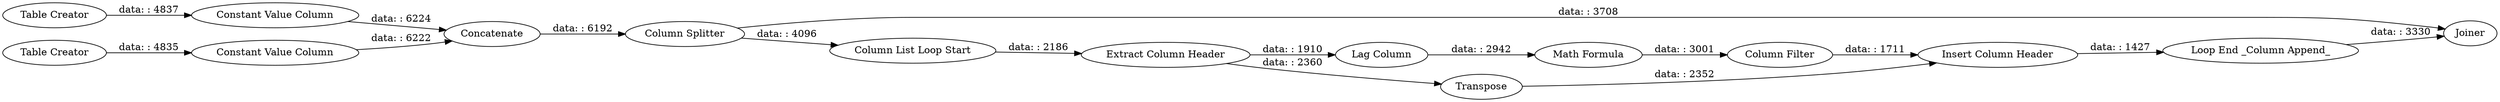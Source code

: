 digraph {
	"-250145106172416899_11" [label="Math Formula"]
	"-250145106172416899_5" [label=Concatenate]
	"-250145106172416899_10" [label="Extract Column Header"]
	"-250145106172416899_15" [label=Joiner]
	"-250145106172416899_3" [label="Constant Value Column"]
	"-250145106172416899_4" [label="Constant Value Column"]
	"-250145106172416899_2" [label="Table Creator"]
	"-250145106172416899_6" [label="Column List Loop Start"]
	"-250145106172416899_8" [label="Lag Column"]
	"-250145106172416899_1" [label="Table Creator"]
	"-250145106172416899_7" [label="Loop End _Column Append_"]
	"-250145106172416899_12" [label="Column Filter"]
	"-250145106172416899_9" [label="Column Splitter"]
	"-250145106172416899_13" [label="Insert Column Header"]
	"-250145106172416899_14" [label=Transpose]
	"-250145106172416899_10" -> "-250145106172416899_8" [label="data: : 1910"]
	"-250145106172416899_4" -> "-250145106172416899_5" [label="data: : 6222"]
	"-250145106172416899_7" -> "-250145106172416899_15" [label="data: : 3330"]
	"-250145106172416899_1" -> "-250145106172416899_3" [label="data: : 4837"]
	"-250145106172416899_10" -> "-250145106172416899_14" [label="data: : 2360"]
	"-250145106172416899_11" -> "-250145106172416899_12" [label="data: : 3001"]
	"-250145106172416899_3" -> "-250145106172416899_5" [label="data: : 6224"]
	"-250145106172416899_12" -> "-250145106172416899_13" [label="data: : 1711"]
	"-250145106172416899_8" -> "-250145106172416899_11" [label="data: : 2942"]
	"-250145106172416899_9" -> "-250145106172416899_6" [label="data: : 4096"]
	"-250145106172416899_13" -> "-250145106172416899_7" [label="data: : 1427"]
	"-250145106172416899_9" -> "-250145106172416899_15" [label="data: : 3708"]
	"-250145106172416899_14" -> "-250145106172416899_13" [label="data: : 2352"]
	"-250145106172416899_6" -> "-250145106172416899_10" [label="data: : 2186"]
	"-250145106172416899_2" -> "-250145106172416899_4" [label="data: : 4835"]
	"-250145106172416899_5" -> "-250145106172416899_9" [label="data: : 6192"]
	rankdir=LR
}
